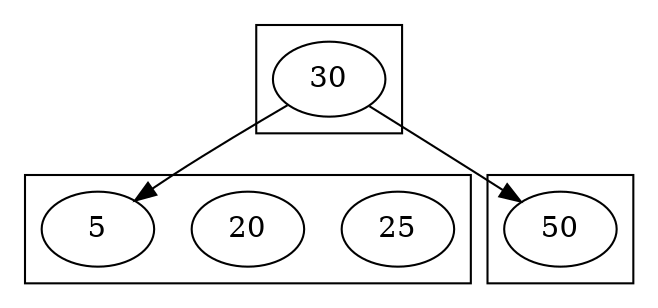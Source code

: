 digraph {
subgraph cluster_19 {
25
20
5
}
subgraph cluster_20 {
50
}
subgraph cluster_18 {
30
}
30->5
30->50
}
